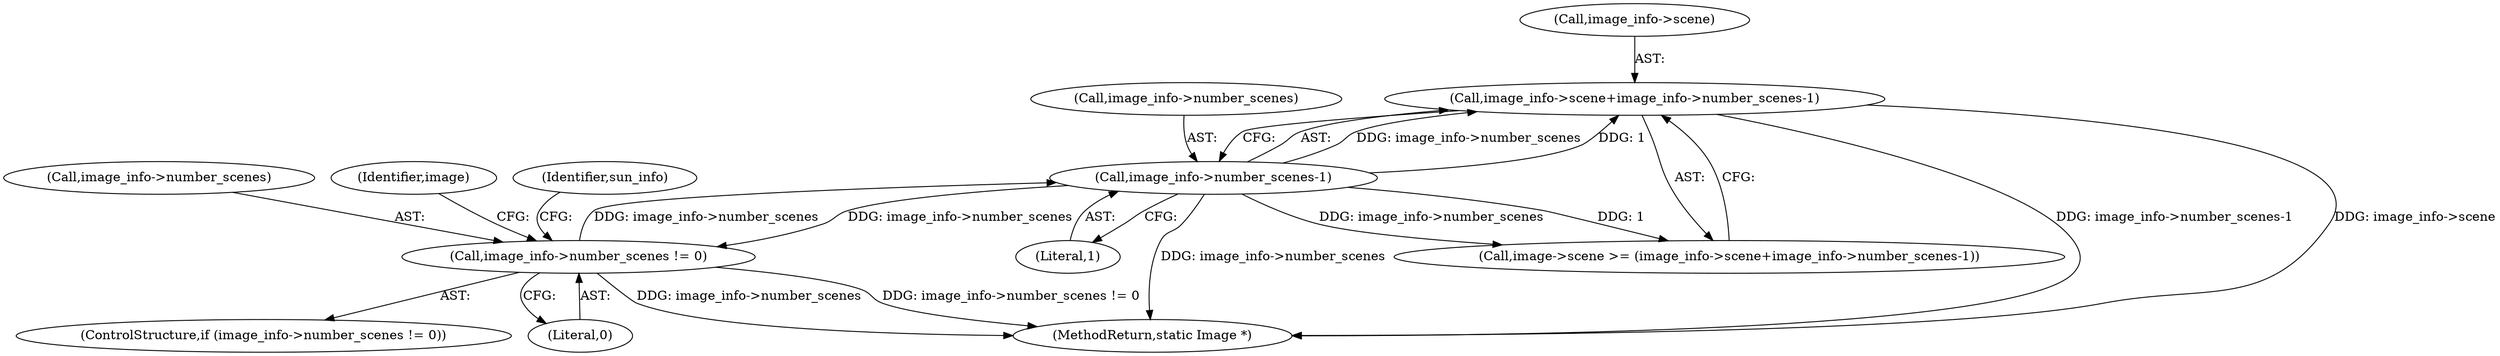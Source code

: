 digraph "0_ImageMagick_8ea44b48a182dd46d018f4b4f09a5e2ee9638105@pointer" {
"1001543" [label="(Call,image_info->scene+image_info->number_scenes-1)"];
"1001547" [label="(Call,image_info->number_scenes-1)"];
"1001533" [label="(Call,image_info->number_scenes != 0)"];
"1001532" [label="(ControlStructure,if (image_info->number_scenes != 0))"];
"1001544" [label="(Call,image_info->scene)"];
"1001548" [label="(Call,image_info->number_scenes)"];
"1001533" [label="(Call,image_info->number_scenes != 0)"];
"1001537" [label="(Literal,0)"];
"1001534" [label="(Call,image_info->number_scenes)"];
"1001616" [label="(MethodReturn,static Image *)"];
"1001547" [label="(Call,image_info->number_scenes-1)"];
"1001541" [label="(Identifier,image)"];
"1001543" [label="(Call,image_info->scene+image_info->number_scenes-1)"];
"1001551" [label="(Literal,1)"];
"1001539" [label="(Call,image->scene >= (image_info->scene+image_info->number_scenes-1))"];
"1001555" [label="(Identifier,sun_info)"];
"1001543" -> "1001539"  [label="AST: "];
"1001543" -> "1001547"  [label="CFG: "];
"1001544" -> "1001543"  [label="AST: "];
"1001547" -> "1001543"  [label="AST: "];
"1001539" -> "1001543"  [label="CFG: "];
"1001543" -> "1001616"  [label="DDG: image_info->scene"];
"1001543" -> "1001616"  [label="DDG: image_info->number_scenes-1"];
"1001547" -> "1001543"  [label="DDG: image_info->number_scenes"];
"1001547" -> "1001543"  [label="DDG: 1"];
"1001547" -> "1001551"  [label="CFG: "];
"1001548" -> "1001547"  [label="AST: "];
"1001551" -> "1001547"  [label="AST: "];
"1001547" -> "1001616"  [label="DDG: image_info->number_scenes"];
"1001547" -> "1001533"  [label="DDG: image_info->number_scenes"];
"1001547" -> "1001539"  [label="DDG: image_info->number_scenes"];
"1001547" -> "1001539"  [label="DDG: 1"];
"1001533" -> "1001547"  [label="DDG: image_info->number_scenes"];
"1001533" -> "1001532"  [label="AST: "];
"1001533" -> "1001537"  [label="CFG: "];
"1001534" -> "1001533"  [label="AST: "];
"1001537" -> "1001533"  [label="AST: "];
"1001541" -> "1001533"  [label="CFG: "];
"1001555" -> "1001533"  [label="CFG: "];
"1001533" -> "1001616"  [label="DDG: image_info->number_scenes"];
"1001533" -> "1001616"  [label="DDG: image_info->number_scenes != 0"];
}
